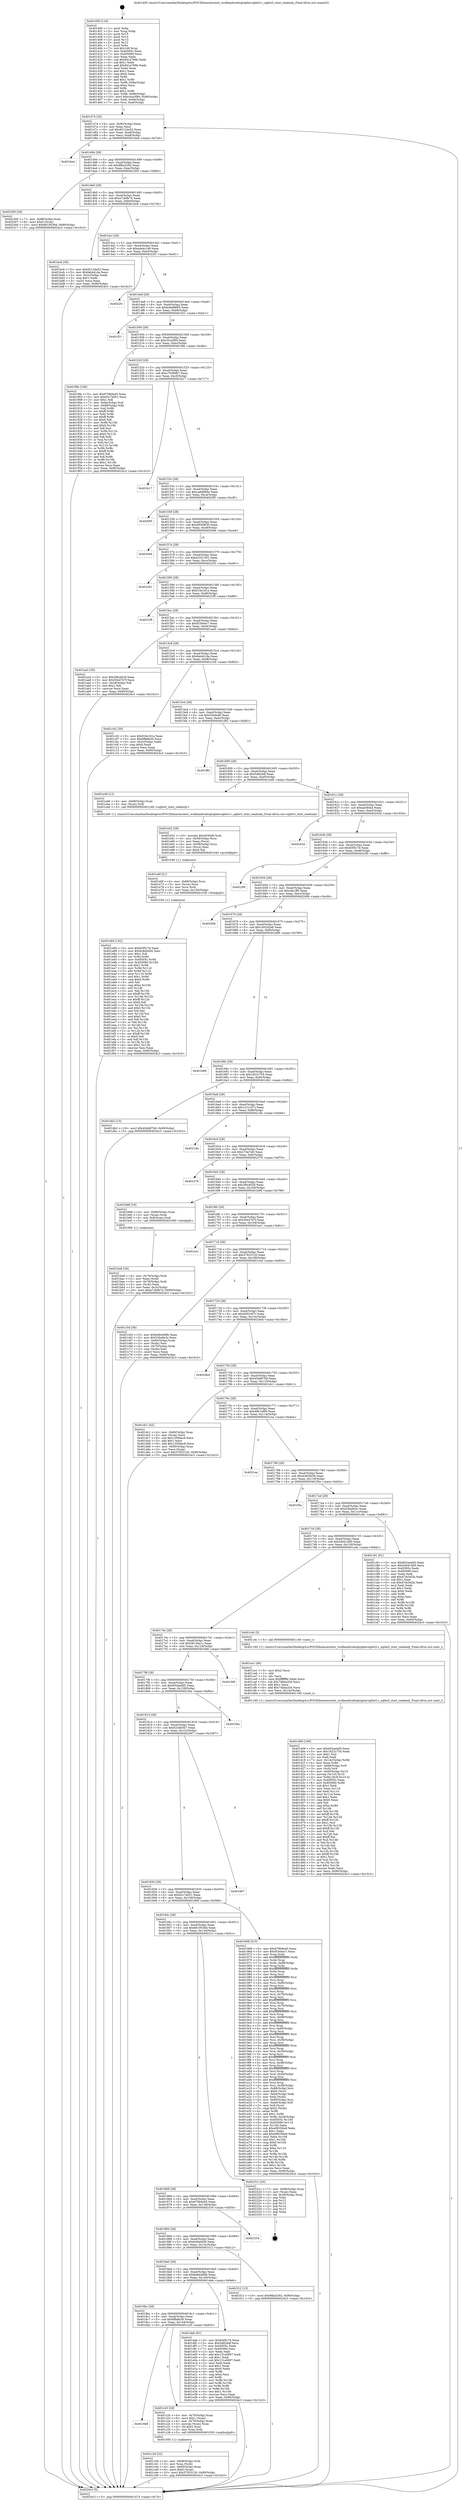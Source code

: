 digraph "0x401400" {
  label = "0x401400 (/mnt/c/Users/mathe/Desktop/tcc/POCII/binaries/extr_wcdbandroidsqlciphersqlite3.c_sqlite3_stmt_readonly_Final-ollvm.out::main(0))"
  labelloc = "t"
  node[shape=record]

  Entry [label="",width=0.3,height=0.3,shape=circle,fillcolor=black,style=filled]
  "0x401474" [label="{
     0x401474 [32]\l
     | [instrs]\l
     &nbsp;&nbsp;0x401474 \<+6\>: mov -0x90(%rbp),%eax\l
     &nbsp;&nbsp;0x40147a \<+2\>: mov %eax,%ecx\l
     &nbsp;&nbsp;0x40147c \<+6\>: sub $0x92124a52,%ecx\l
     &nbsp;&nbsp;0x401482 \<+6\>: mov %eax,-0xa4(%rbp)\l
     &nbsp;&nbsp;0x401488 \<+6\>: mov %ecx,-0xa8(%rbp)\l
     &nbsp;&nbsp;0x40148e \<+6\>: je 0000000000401be4 \<main+0x7e4\>\l
  }"]
  "0x401be4" [label="{
     0x401be4\l
  }", style=dashed]
  "0x401494" [label="{
     0x401494 [28]\l
     | [instrs]\l
     &nbsp;&nbsp;0x401494 \<+5\>: jmp 0000000000401499 \<main+0x99\>\l
     &nbsp;&nbsp;0x401499 \<+6\>: mov -0xa4(%rbp),%eax\l
     &nbsp;&nbsp;0x40149f \<+5\>: sub $0x9fba3292,%eax\l
     &nbsp;&nbsp;0x4014a4 \<+6\>: mov %eax,-0xac(%rbp)\l
     &nbsp;&nbsp;0x4014aa \<+6\>: je 0000000000402300 \<main+0xf00\>\l
  }"]
  Exit [label="",width=0.3,height=0.3,shape=circle,fillcolor=black,style=filled,peripheries=2]
  "0x402300" [label="{
     0x402300 [28]\l
     | [instrs]\l
     &nbsp;&nbsp;0x402300 \<+7\>: mov -0x88(%rbp),%rax\l
     &nbsp;&nbsp;0x402307 \<+6\>: movl $0x0,(%rax)\l
     &nbsp;&nbsp;0x40230d \<+10\>: movl $0x6619536d,-0x90(%rbp)\l
     &nbsp;&nbsp;0x402317 \<+5\>: jmp 00000000004024c3 \<main+0x10c3\>\l
  }"]
  "0x4014b0" [label="{
     0x4014b0 [28]\l
     | [instrs]\l
     &nbsp;&nbsp;0x4014b0 \<+5\>: jmp 00000000004014b5 \<main+0xb5\>\l
     &nbsp;&nbsp;0x4014b5 \<+6\>: mov -0xa4(%rbp),%eax\l
     &nbsp;&nbsp;0x4014bb \<+5\>: sub $0xa7cb9b74,%eax\l
     &nbsp;&nbsp;0x4014c0 \<+6\>: mov %eax,-0xb0(%rbp)\l
     &nbsp;&nbsp;0x4014c6 \<+6\>: je 0000000000401bc6 \<main+0x7c6\>\l
  }"]
  "0x401e84" [label="{
     0x401e84 [142]\l
     | [instrs]\l
     &nbsp;&nbsp;0x401e84 \<+5\>: mov $0xb5f5c7d,%eax\l
     &nbsp;&nbsp;0x401e89 \<+5\>: mov $0x6c840d26,%esi\l
     &nbsp;&nbsp;0x401e8e \<+2\>: mov $0x1,%dl\l
     &nbsp;&nbsp;0x401e90 \<+3\>: xor %r8d,%r8d\l
     &nbsp;&nbsp;0x401e93 \<+8\>: mov 0x40505c,%r9d\l
     &nbsp;&nbsp;0x401e9b \<+8\>: mov 0x405060,%r10d\l
     &nbsp;&nbsp;0x401ea3 \<+4\>: sub $0x1,%r8d\l
     &nbsp;&nbsp;0x401ea7 \<+3\>: mov %r9d,%r11d\l
     &nbsp;&nbsp;0x401eaa \<+3\>: add %r8d,%r11d\l
     &nbsp;&nbsp;0x401ead \<+4\>: imul %r11d,%r9d\l
     &nbsp;&nbsp;0x401eb1 \<+4\>: and $0x1,%r9d\l
     &nbsp;&nbsp;0x401eb5 \<+4\>: cmp $0x0,%r9d\l
     &nbsp;&nbsp;0x401eb9 \<+3\>: sete %bl\l
     &nbsp;&nbsp;0x401ebc \<+4\>: cmp $0xa,%r10d\l
     &nbsp;&nbsp;0x401ec0 \<+4\>: setl %r14b\l
     &nbsp;&nbsp;0x401ec4 \<+3\>: mov %bl,%r15b\l
     &nbsp;&nbsp;0x401ec7 \<+4\>: xor $0xff,%r15b\l
     &nbsp;&nbsp;0x401ecb \<+3\>: mov %r14b,%r12b\l
     &nbsp;&nbsp;0x401ece \<+4\>: xor $0xff,%r12b\l
     &nbsp;&nbsp;0x401ed2 \<+3\>: xor $0x0,%dl\l
     &nbsp;&nbsp;0x401ed5 \<+3\>: mov %r15b,%r13b\l
     &nbsp;&nbsp;0x401ed8 \<+4\>: and $0x0,%r13b\l
     &nbsp;&nbsp;0x401edc \<+2\>: and %dl,%bl\l
     &nbsp;&nbsp;0x401ede \<+3\>: mov %r12b,%cl\l
     &nbsp;&nbsp;0x401ee1 \<+3\>: and $0x0,%cl\l
     &nbsp;&nbsp;0x401ee4 \<+3\>: and %dl,%r14b\l
     &nbsp;&nbsp;0x401ee7 \<+3\>: or %bl,%r13b\l
     &nbsp;&nbsp;0x401eea \<+3\>: or %r14b,%cl\l
     &nbsp;&nbsp;0x401eed \<+3\>: xor %cl,%r13b\l
     &nbsp;&nbsp;0x401ef0 \<+3\>: or %r12b,%r15b\l
     &nbsp;&nbsp;0x401ef3 \<+4\>: xor $0xff,%r15b\l
     &nbsp;&nbsp;0x401ef7 \<+3\>: or $0x0,%dl\l
     &nbsp;&nbsp;0x401efa \<+3\>: and %dl,%r15b\l
     &nbsp;&nbsp;0x401efd \<+3\>: or %r15b,%r13b\l
     &nbsp;&nbsp;0x401f00 \<+4\>: test $0x1,%r13b\l
     &nbsp;&nbsp;0x401f04 \<+3\>: cmovne %esi,%eax\l
     &nbsp;&nbsp;0x401f07 \<+6\>: mov %eax,-0x90(%rbp)\l
     &nbsp;&nbsp;0x401f0d \<+5\>: jmp 00000000004024c3 \<main+0x10c3\>\l
  }"]
  "0x401bc6" [label="{
     0x401bc6 [30]\l
     | [instrs]\l
     &nbsp;&nbsp;0x401bc6 \<+5\>: mov $0x92124a52,%eax\l
     &nbsp;&nbsp;0x401bcb \<+5\>: mov $0xfab441da,%ecx\l
     &nbsp;&nbsp;0x401bd0 \<+3\>: mov -0x2c(%rbp),%edx\l
     &nbsp;&nbsp;0x401bd3 \<+3\>: cmp $0x1,%edx\l
     &nbsp;&nbsp;0x401bd6 \<+3\>: cmovl %ecx,%eax\l
     &nbsp;&nbsp;0x401bd9 \<+6\>: mov %eax,-0x90(%rbp)\l
     &nbsp;&nbsp;0x401bdf \<+5\>: jmp 00000000004024c3 \<main+0x10c3\>\l
  }"]
  "0x4014cc" [label="{
     0x4014cc [28]\l
     | [instrs]\l
     &nbsp;&nbsp;0x4014cc \<+5\>: jmp 00000000004014d1 \<main+0xd1\>\l
     &nbsp;&nbsp;0x4014d1 \<+6\>: mov -0xa4(%rbp),%eax\l
     &nbsp;&nbsp;0x4014d7 \<+5\>: sub $0xada4c1a9,%eax\l
     &nbsp;&nbsp;0x4014dc \<+6\>: mov %eax,-0xb4(%rbp)\l
     &nbsp;&nbsp;0x4014e2 \<+6\>: je 00000000004022f1 \<main+0xef1\>\l
  }"]
  "0x401e6f" [label="{
     0x401e6f [21]\l
     | [instrs]\l
     &nbsp;&nbsp;0x401e6f \<+4\>: mov -0x68(%rbp),%rcx\l
     &nbsp;&nbsp;0x401e73 \<+3\>: mov (%rcx),%rcx\l
     &nbsp;&nbsp;0x401e76 \<+3\>: mov %rcx,%rdi\l
     &nbsp;&nbsp;0x401e79 \<+6\>: mov %eax,-0x150(%rbp)\l
     &nbsp;&nbsp;0x401e7f \<+5\>: call 0000000000401030 \<free@plt\>\l
     | [calls]\l
     &nbsp;&nbsp;0x401030 \{1\} (unknown)\l
  }"]
  "0x4022f1" [label="{
     0x4022f1\l
  }", style=dashed]
  "0x4014e8" [label="{
     0x4014e8 [28]\l
     | [instrs]\l
     &nbsp;&nbsp;0x4014e8 \<+5\>: jmp 00000000004014ed \<main+0xed\>\l
     &nbsp;&nbsp;0x4014ed \<+6\>: mov -0xa4(%rbp),%eax\l
     &nbsp;&nbsp;0x4014f3 \<+5\>: sub $0xb4dd8695,%eax\l
     &nbsp;&nbsp;0x4014f8 \<+6\>: mov %eax,-0xb8(%rbp)\l
     &nbsp;&nbsp;0x4014fe \<+6\>: je 0000000000401f21 \<main+0xb21\>\l
  }"]
  "0x401e52" [label="{
     0x401e52 [29]\l
     | [instrs]\l
     &nbsp;&nbsp;0x401e52 \<+10\>: movabs $0x4030d6,%rdi\l
     &nbsp;&nbsp;0x401e5c \<+4\>: mov -0x58(%rbp),%rcx\l
     &nbsp;&nbsp;0x401e60 \<+2\>: mov %eax,(%rcx)\l
     &nbsp;&nbsp;0x401e62 \<+4\>: mov -0x58(%rbp),%rcx\l
     &nbsp;&nbsp;0x401e66 \<+2\>: mov (%rcx),%esi\l
     &nbsp;&nbsp;0x401e68 \<+2\>: mov $0x0,%al\l
     &nbsp;&nbsp;0x401e6a \<+5\>: call 0000000000401040 \<printf@plt\>\l
     | [calls]\l
     &nbsp;&nbsp;0x401040 \{1\} (unknown)\l
  }"]
  "0x401f21" [label="{
     0x401f21\l
  }", style=dashed]
  "0x401504" [label="{
     0x401504 [28]\l
     | [instrs]\l
     &nbsp;&nbsp;0x401504 \<+5\>: jmp 0000000000401509 \<main+0x109\>\l
     &nbsp;&nbsp;0x401509 \<+6\>: mov -0xa4(%rbp),%eax\l
     &nbsp;&nbsp;0x40150f \<+5\>: sub $0xc0ca3f94,%eax\l
     &nbsp;&nbsp;0x401514 \<+6\>: mov %eax,-0xbc(%rbp)\l
     &nbsp;&nbsp;0x40151a \<+6\>: je 00000000004018fe \<main+0x4fe\>\l
  }"]
  "0x401d09" [label="{
     0x401d09 [169]\l
     | [instrs]\l
     &nbsp;&nbsp;0x401d09 \<+5\>: mov $0x602aedd5,%ecx\l
     &nbsp;&nbsp;0x401d0e \<+5\>: mov $0x1822c754,%edx\l
     &nbsp;&nbsp;0x401d13 \<+3\>: mov $0x1,%sil\l
     &nbsp;&nbsp;0x401d16 \<+2\>: xor %edi,%edi\l
     &nbsp;&nbsp;0x401d18 \<+7\>: mov -0x14c(%rbp),%r8d\l
     &nbsp;&nbsp;0x401d1f \<+4\>: imul %eax,%r8d\l
     &nbsp;&nbsp;0x401d23 \<+4\>: mov -0x68(%rbp),%r9\l
     &nbsp;&nbsp;0x401d27 \<+3\>: mov (%r9),%r9\l
     &nbsp;&nbsp;0x401d2a \<+4\>: mov -0x60(%rbp),%r10\l
     &nbsp;&nbsp;0x401d2e \<+3\>: movslq (%r10),%r10\l
     &nbsp;&nbsp;0x401d31 \<+4\>: mov %r8d,(%r9,%r10,4)\l
     &nbsp;&nbsp;0x401d35 \<+7\>: mov 0x40505c,%eax\l
     &nbsp;&nbsp;0x401d3c \<+8\>: mov 0x405060,%r8d\l
     &nbsp;&nbsp;0x401d44 \<+3\>: sub $0x1,%edi\l
     &nbsp;&nbsp;0x401d47 \<+3\>: mov %eax,%r11d\l
     &nbsp;&nbsp;0x401d4a \<+3\>: add %edi,%r11d\l
     &nbsp;&nbsp;0x401d4d \<+4\>: imul %r11d,%eax\l
     &nbsp;&nbsp;0x401d51 \<+3\>: and $0x1,%eax\l
     &nbsp;&nbsp;0x401d54 \<+3\>: cmp $0x0,%eax\l
     &nbsp;&nbsp;0x401d57 \<+3\>: sete %bl\l
     &nbsp;&nbsp;0x401d5a \<+4\>: cmp $0xa,%r8d\l
     &nbsp;&nbsp;0x401d5e \<+4\>: setl %r14b\l
     &nbsp;&nbsp;0x401d62 \<+3\>: mov %bl,%r15b\l
     &nbsp;&nbsp;0x401d65 \<+4\>: xor $0xff,%r15b\l
     &nbsp;&nbsp;0x401d69 \<+3\>: mov %r14b,%r12b\l
     &nbsp;&nbsp;0x401d6c \<+4\>: xor $0xff,%r12b\l
     &nbsp;&nbsp;0x401d70 \<+4\>: xor $0x1,%sil\l
     &nbsp;&nbsp;0x401d74 \<+3\>: mov %r15b,%r13b\l
     &nbsp;&nbsp;0x401d77 \<+4\>: and $0xff,%r13b\l
     &nbsp;&nbsp;0x401d7b \<+3\>: and %sil,%bl\l
     &nbsp;&nbsp;0x401d7e \<+3\>: mov %r12b,%al\l
     &nbsp;&nbsp;0x401d81 \<+2\>: and $0xff,%al\l
     &nbsp;&nbsp;0x401d83 \<+3\>: and %sil,%r14b\l
     &nbsp;&nbsp;0x401d86 \<+3\>: or %bl,%r13b\l
     &nbsp;&nbsp;0x401d89 \<+3\>: or %r14b,%al\l
     &nbsp;&nbsp;0x401d8c \<+3\>: xor %al,%r13b\l
     &nbsp;&nbsp;0x401d8f \<+3\>: or %r12b,%r15b\l
     &nbsp;&nbsp;0x401d92 \<+4\>: xor $0xff,%r15b\l
     &nbsp;&nbsp;0x401d96 \<+4\>: or $0x1,%sil\l
     &nbsp;&nbsp;0x401d9a \<+3\>: and %sil,%r15b\l
     &nbsp;&nbsp;0x401d9d \<+3\>: or %r15b,%r13b\l
     &nbsp;&nbsp;0x401da0 \<+4\>: test $0x1,%r13b\l
     &nbsp;&nbsp;0x401da4 \<+3\>: cmovne %edx,%ecx\l
     &nbsp;&nbsp;0x401da7 \<+6\>: mov %ecx,-0x90(%rbp)\l
     &nbsp;&nbsp;0x401dad \<+5\>: jmp 00000000004024c3 \<main+0x10c3\>\l
  }"]
  "0x4018fe" [label="{
     0x4018fe [106]\l
     | [instrs]\l
     &nbsp;&nbsp;0x4018fe \<+5\>: mov $0x679b9a45,%eax\l
     &nbsp;&nbsp;0x401903 \<+5\>: mov $0x62c7a651,%ecx\l
     &nbsp;&nbsp;0x401908 \<+2\>: mov $0x1,%dl\l
     &nbsp;&nbsp;0x40190a \<+7\>: mov -0x8a(%rbp),%sil\l
     &nbsp;&nbsp;0x401911 \<+7\>: mov -0x89(%rbp),%dil\l
     &nbsp;&nbsp;0x401918 \<+3\>: mov %sil,%r8b\l
     &nbsp;&nbsp;0x40191b \<+4\>: xor $0xff,%r8b\l
     &nbsp;&nbsp;0x40191f \<+3\>: mov %dil,%r9b\l
     &nbsp;&nbsp;0x401922 \<+4\>: xor $0xff,%r9b\l
     &nbsp;&nbsp;0x401926 \<+3\>: xor $0x0,%dl\l
     &nbsp;&nbsp;0x401929 \<+3\>: mov %r8b,%r10b\l
     &nbsp;&nbsp;0x40192c \<+4\>: and $0x0,%r10b\l
     &nbsp;&nbsp;0x401930 \<+3\>: and %dl,%sil\l
     &nbsp;&nbsp;0x401933 \<+3\>: mov %r9b,%r11b\l
     &nbsp;&nbsp;0x401936 \<+4\>: and $0x0,%r11b\l
     &nbsp;&nbsp;0x40193a \<+3\>: and %dl,%dil\l
     &nbsp;&nbsp;0x40193d \<+3\>: or %sil,%r10b\l
     &nbsp;&nbsp;0x401940 \<+3\>: or %dil,%r11b\l
     &nbsp;&nbsp;0x401943 \<+3\>: xor %r11b,%r10b\l
     &nbsp;&nbsp;0x401946 \<+3\>: or %r9b,%r8b\l
     &nbsp;&nbsp;0x401949 \<+4\>: xor $0xff,%r8b\l
     &nbsp;&nbsp;0x40194d \<+3\>: or $0x0,%dl\l
     &nbsp;&nbsp;0x401950 \<+3\>: and %dl,%r8b\l
     &nbsp;&nbsp;0x401953 \<+3\>: or %r8b,%r10b\l
     &nbsp;&nbsp;0x401956 \<+4\>: test $0x1,%r10b\l
     &nbsp;&nbsp;0x40195a \<+3\>: cmovne %ecx,%eax\l
     &nbsp;&nbsp;0x40195d \<+6\>: mov %eax,-0x90(%rbp)\l
     &nbsp;&nbsp;0x401963 \<+5\>: jmp 00000000004024c3 \<main+0x10c3\>\l
  }"]
  "0x401520" [label="{
     0x401520 [28]\l
     | [instrs]\l
     &nbsp;&nbsp;0x401520 \<+5\>: jmp 0000000000401525 \<main+0x125\>\l
     &nbsp;&nbsp;0x401525 \<+6\>: mov -0xa4(%rbp),%eax\l
     &nbsp;&nbsp;0x40152b \<+5\>: sub $0xc70389b7,%eax\l
     &nbsp;&nbsp;0x401530 \<+6\>: mov %eax,-0xc0(%rbp)\l
     &nbsp;&nbsp;0x401536 \<+6\>: je 0000000000401b17 \<main+0x717\>\l
  }"]
  "0x4024c3" [label="{
     0x4024c3 [5]\l
     | [instrs]\l
     &nbsp;&nbsp;0x4024c3 \<+5\>: jmp 0000000000401474 \<main+0x74\>\l
  }"]
  "0x401400" [label="{
     0x401400 [116]\l
     | [instrs]\l
     &nbsp;&nbsp;0x401400 \<+1\>: push %rbp\l
     &nbsp;&nbsp;0x401401 \<+3\>: mov %rsp,%rbp\l
     &nbsp;&nbsp;0x401404 \<+2\>: push %r15\l
     &nbsp;&nbsp;0x401406 \<+2\>: push %r14\l
     &nbsp;&nbsp;0x401408 \<+2\>: push %r13\l
     &nbsp;&nbsp;0x40140a \<+2\>: push %r12\l
     &nbsp;&nbsp;0x40140c \<+1\>: push %rbx\l
     &nbsp;&nbsp;0x40140d \<+7\>: sub $0x148,%rsp\l
     &nbsp;&nbsp;0x401414 \<+7\>: mov 0x40505c,%eax\l
     &nbsp;&nbsp;0x40141b \<+7\>: mov 0x405060,%ecx\l
     &nbsp;&nbsp;0x401422 \<+2\>: mov %eax,%edx\l
     &nbsp;&nbsp;0x401424 \<+6\>: sub $0x941a799b,%edx\l
     &nbsp;&nbsp;0x40142a \<+3\>: sub $0x1,%edx\l
     &nbsp;&nbsp;0x40142d \<+6\>: add $0x941a799b,%edx\l
     &nbsp;&nbsp;0x401433 \<+3\>: imul %edx,%eax\l
     &nbsp;&nbsp;0x401436 \<+3\>: and $0x1,%eax\l
     &nbsp;&nbsp;0x401439 \<+3\>: cmp $0x0,%eax\l
     &nbsp;&nbsp;0x40143c \<+4\>: sete %r8b\l
     &nbsp;&nbsp;0x401440 \<+4\>: and $0x1,%r8b\l
     &nbsp;&nbsp;0x401444 \<+7\>: mov %r8b,-0x8a(%rbp)\l
     &nbsp;&nbsp;0x40144b \<+3\>: cmp $0xa,%ecx\l
     &nbsp;&nbsp;0x40144e \<+4\>: setl %r8b\l
     &nbsp;&nbsp;0x401452 \<+4\>: and $0x1,%r8b\l
     &nbsp;&nbsp;0x401456 \<+7\>: mov %r8b,-0x89(%rbp)\l
     &nbsp;&nbsp;0x40145d \<+10\>: movl $0xc0ca3f94,-0x90(%rbp)\l
     &nbsp;&nbsp;0x401467 \<+6\>: mov %edi,-0x94(%rbp)\l
     &nbsp;&nbsp;0x40146d \<+7\>: mov %rsi,-0xa0(%rbp)\l
  }"]
  "0x401ce1" [label="{
     0x401ce1 [40]\l
     | [instrs]\l
     &nbsp;&nbsp;0x401ce1 \<+5\>: mov $0x2,%ecx\l
     &nbsp;&nbsp;0x401ce6 \<+1\>: cltd\l
     &nbsp;&nbsp;0x401ce7 \<+2\>: idiv %ecx\l
     &nbsp;&nbsp;0x401ce9 \<+6\>: imul $0xfffffffe,%edx,%ecx\l
     &nbsp;&nbsp;0x401cef \<+6\>: sub $0x74bba326,%ecx\l
     &nbsp;&nbsp;0x401cf5 \<+3\>: add $0x1,%ecx\l
     &nbsp;&nbsp;0x401cf8 \<+6\>: add $0x74bba326,%ecx\l
     &nbsp;&nbsp;0x401cfe \<+6\>: mov %ecx,-0x14c(%rbp)\l
     &nbsp;&nbsp;0x401d04 \<+5\>: call 0000000000401160 \<next_i\>\l
     | [calls]\l
     &nbsp;&nbsp;0x401160 \{1\} (/mnt/c/Users/mathe/Desktop/tcc/POCII/binaries/extr_wcdbandroidsqlciphersqlite3.c_sqlite3_stmt_readonly_Final-ollvm.out::next_i)\l
  }"]
  "0x401b17" [label="{
     0x401b17\l
  }", style=dashed]
  "0x40153c" [label="{
     0x40153c [28]\l
     | [instrs]\l
     &nbsp;&nbsp;0x40153c \<+5\>: jmp 0000000000401541 \<main+0x141\>\l
     &nbsp;&nbsp;0x401541 \<+6\>: mov -0xa4(%rbp),%eax\l
     &nbsp;&nbsp;0x401547 \<+5\>: sub $0xca6d984e,%eax\l
     &nbsp;&nbsp;0x40154c \<+6\>: mov %eax,-0xc4(%rbp)\l
     &nbsp;&nbsp;0x401552 \<+6\>: je 00000000004020f5 \<main+0xcf5\>\l
  }"]
  "0x401c3d" [label="{
     0x401c3d [32]\l
     | [instrs]\l
     &nbsp;&nbsp;0x401c3d \<+4\>: mov -0x68(%rbp),%rdi\l
     &nbsp;&nbsp;0x401c41 \<+3\>: mov %rax,(%rdi)\l
     &nbsp;&nbsp;0x401c44 \<+4\>: mov -0x60(%rbp),%rax\l
     &nbsp;&nbsp;0x401c48 \<+6\>: movl $0x0,(%rax)\l
     &nbsp;&nbsp;0x401c4e \<+10\>: movl $0x37933120,-0x90(%rbp)\l
     &nbsp;&nbsp;0x401c58 \<+5\>: jmp 00000000004024c3 \<main+0x10c3\>\l
  }"]
  "0x4020f5" [label="{
     0x4020f5\l
  }", style=dashed]
  "0x401558" [label="{
     0x401558 [28]\l
     | [instrs]\l
     &nbsp;&nbsp;0x401558 \<+5\>: jmp 000000000040155d \<main+0x15d\>\l
     &nbsp;&nbsp;0x40155d \<+6\>: mov -0xa4(%rbp),%eax\l
     &nbsp;&nbsp;0x401563 \<+5\>: sub $0xd830f630,%eax\l
     &nbsp;&nbsp;0x401568 \<+6\>: mov %eax,-0xc8(%rbp)\l
     &nbsp;&nbsp;0x40156e \<+6\>: je 00000000004020e6 \<main+0xce6\>\l
  }"]
  "0x4018d8" [label="{
     0x4018d8\l
  }", style=dashed]
  "0x4020e6" [label="{
     0x4020e6\l
  }", style=dashed]
  "0x401574" [label="{
     0x401574 [28]\l
     | [instrs]\l
     &nbsp;&nbsp;0x401574 \<+5\>: jmp 0000000000401579 \<main+0x179\>\l
     &nbsp;&nbsp;0x401579 \<+6\>: mov -0xa4(%rbp),%eax\l
     &nbsp;&nbsp;0x40157f \<+5\>: sub $0xe3331301,%eax\l
     &nbsp;&nbsp;0x401584 \<+6\>: mov %eax,-0xcc(%rbp)\l
     &nbsp;&nbsp;0x40158a \<+6\>: je 0000000000402291 \<main+0xe91\>\l
  }"]
  "0x401c20" [label="{
     0x401c20 [29]\l
     | [instrs]\l
     &nbsp;&nbsp;0x401c20 \<+4\>: mov -0x70(%rbp),%rax\l
     &nbsp;&nbsp;0x401c24 \<+6\>: movl $0x1,(%rax)\l
     &nbsp;&nbsp;0x401c2a \<+4\>: mov -0x70(%rbp),%rax\l
     &nbsp;&nbsp;0x401c2e \<+3\>: movslq (%rax),%rax\l
     &nbsp;&nbsp;0x401c31 \<+4\>: shl $0x2,%rax\l
     &nbsp;&nbsp;0x401c35 \<+3\>: mov %rax,%rdi\l
     &nbsp;&nbsp;0x401c38 \<+5\>: call 0000000000401050 \<malloc@plt\>\l
     | [calls]\l
     &nbsp;&nbsp;0x401050 \{1\} (unknown)\l
  }"]
  "0x402291" [label="{
     0x402291\l
  }", style=dashed]
  "0x401590" [label="{
     0x401590 [28]\l
     | [instrs]\l
     &nbsp;&nbsp;0x401590 \<+5\>: jmp 0000000000401595 \<main+0x195\>\l
     &nbsp;&nbsp;0x401595 \<+6\>: mov -0xa4(%rbp),%eax\l
     &nbsp;&nbsp;0x40159b \<+5\>: sub $0xf10e181a,%eax\l
     &nbsp;&nbsp;0x4015a0 \<+6\>: mov %eax,-0xd0(%rbp)\l
     &nbsp;&nbsp;0x4015a6 \<+6\>: je 00000000004021f9 \<main+0xdf9\>\l
  }"]
  "0x4018bc" [label="{
     0x4018bc [28]\l
     | [instrs]\l
     &nbsp;&nbsp;0x4018bc \<+5\>: jmp 00000000004018c1 \<main+0x4c1\>\l
     &nbsp;&nbsp;0x4018c1 \<+6\>: mov -0xa4(%rbp),%eax\l
     &nbsp;&nbsp;0x4018c7 \<+5\>: sub $0x6ffa8a30,%eax\l
     &nbsp;&nbsp;0x4018cc \<+6\>: mov %eax,-0x144(%rbp)\l
     &nbsp;&nbsp;0x4018d2 \<+6\>: je 0000000000401c20 \<main+0x820\>\l
  }"]
  "0x4021f9" [label="{
     0x4021f9\l
  }", style=dashed]
  "0x4015ac" [label="{
     0x4015ac [28]\l
     | [instrs]\l
     &nbsp;&nbsp;0x4015ac \<+5\>: jmp 00000000004015b1 \<main+0x1b1\>\l
     &nbsp;&nbsp;0x4015b1 \<+6\>: mov -0xa4(%rbp),%eax\l
     &nbsp;&nbsp;0x4015b7 \<+5\>: sub $0xf53ebec7,%eax\l
     &nbsp;&nbsp;0x4015bc \<+6\>: mov %eax,-0xd4(%rbp)\l
     &nbsp;&nbsp;0x4015c2 \<+6\>: je 0000000000401aa3 \<main+0x6a3\>\l
  }"]
  "0x401deb" [label="{
     0x401deb [91]\l
     | [instrs]\l
     &nbsp;&nbsp;0x401deb \<+5\>: mov $0xb5f5c7d,%eax\l
     &nbsp;&nbsp;0x401df0 \<+5\>: mov $0x5d82d4f,%ecx\l
     &nbsp;&nbsp;0x401df5 \<+7\>: mov 0x40505c,%edx\l
     &nbsp;&nbsp;0x401dfc \<+7\>: mov 0x405060,%esi\l
     &nbsp;&nbsp;0x401e03 \<+2\>: mov %edx,%edi\l
     &nbsp;&nbsp;0x401e05 \<+6\>: add $0x131a0697,%edi\l
     &nbsp;&nbsp;0x401e0b \<+3\>: sub $0x1,%edi\l
     &nbsp;&nbsp;0x401e0e \<+6\>: sub $0x131a0697,%edi\l
     &nbsp;&nbsp;0x401e14 \<+3\>: imul %edi,%edx\l
     &nbsp;&nbsp;0x401e17 \<+3\>: and $0x1,%edx\l
     &nbsp;&nbsp;0x401e1a \<+3\>: cmp $0x0,%edx\l
     &nbsp;&nbsp;0x401e1d \<+4\>: sete %r8b\l
     &nbsp;&nbsp;0x401e21 \<+3\>: cmp $0xa,%esi\l
     &nbsp;&nbsp;0x401e24 \<+4\>: setl %r9b\l
     &nbsp;&nbsp;0x401e28 \<+3\>: mov %r8b,%r10b\l
     &nbsp;&nbsp;0x401e2b \<+3\>: and %r9b,%r10b\l
     &nbsp;&nbsp;0x401e2e \<+3\>: xor %r9b,%r8b\l
     &nbsp;&nbsp;0x401e31 \<+3\>: or %r8b,%r10b\l
     &nbsp;&nbsp;0x401e34 \<+4\>: test $0x1,%r10b\l
     &nbsp;&nbsp;0x401e38 \<+3\>: cmovne %ecx,%eax\l
     &nbsp;&nbsp;0x401e3b \<+6\>: mov %eax,-0x90(%rbp)\l
     &nbsp;&nbsp;0x401e41 \<+5\>: jmp 00000000004024c3 \<main+0x10c3\>\l
  }"]
  "0x401aa3" [label="{
     0x401aa3 [30]\l
     | [instrs]\l
     &nbsp;&nbsp;0x401aa3 \<+5\>: mov $0x2f9cd529,%eax\l
     &nbsp;&nbsp;0x401aa8 \<+5\>: mov $0x30447b7f,%ecx\l
     &nbsp;&nbsp;0x401aad \<+3\>: mov -0x2d(%rbp),%dl\l
     &nbsp;&nbsp;0x401ab0 \<+3\>: test $0x1,%dl\l
     &nbsp;&nbsp;0x401ab3 \<+3\>: cmovne %ecx,%eax\l
     &nbsp;&nbsp;0x401ab6 \<+6\>: mov %eax,-0x90(%rbp)\l
     &nbsp;&nbsp;0x401abc \<+5\>: jmp 00000000004024c3 \<main+0x10c3\>\l
  }"]
  "0x4015c8" [label="{
     0x4015c8 [28]\l
     | [instrs]\l
     &nbsp;&nbsp;0x4015c8 \<+5\>: jmp 00000000004015cd \<main+0x1cd\>\l
     &nbsp;&nbsp;0x4015cd \<+6\>: mov -0xa4(%rbp),%eax\l
     &nbsp;&nbsp;0x4015d3 \<+5\>: sub $0xfab441da,%eax\l
     &nbsp;&nbsp;0x4015d8 \<+6\>: mov %eax,-0xd8(%rbp)\l
     &nbsp;&nbsp;0x4015de \<+6\>: je 0000000000401c02 \<main+0x802\>\l
  }"]
  "0x4018a0" [label="{
     0x4018a0 [28]\l
     | [instrs]\l
     &nbsp;&nbsp;0x4018a0 \<+5\>: jmp 00000000004018a5 \<main+0x4a5\>\l
     &nbsp;&nbsp;0x4018a5 \<+6\>: mov -0xa4(%rbp),%eax\l
     &nbsp;&nbsp;0x4018ab \<+5\>: sub $0x6e84489b,%eax\l
     &nbsp;&nbsp;0x4018b0 \<+6\>: mov %eax,-0x140(%rbp)\l
     &nbsp;&nbsp;0x4018b6 \<+6\>: je 0000000000401deb \<main+0x9eb\>\l
  }"]
  "0x401c02" [label="{
     0x401c02 [30]\l
     | [instrs]\l
     &nbsp;&nbsp;0x401c02 \<+5\>: mov $0xf10e181a,%eax\l
     &nbsp;&nbsp;0x401c07 \<+5\>: mov $0x6ffa8a30,%ecx\l
     &nbsp;&nbsp;0x401c0c \<+3\>: mov -0x2c(%rbp),%edx\l
     &nbsp;&nbsp;0x401c0f \<+3\>: cmp $0x0,%edx\l
     &nbsp;&nbsp;0x401c12 \<+3\>: cmove %ecx,%eax\l
     &nbsp;&nbsp;0x401c15 \<+6\>: mov %eax,-0x90(%rbp)\l
     &nbsp;&nbsp;0x401c1b \<+5\>: jmp 00000000004024c3 \<main+0x10c3\>\l
  }"]
  "0x4015e4" [label="{
     0x4015e4 [28]\l
     | [instrs]\l
     &nbsp;&nbsp;0x4015e4 \<+5\>: jmp 00000000004015e9 \<main+0x1e9\>\l
     &nbsp;&nbsp;0x4015e9 \<+6\>: mov -0xa4(%rbp),%eax\l
     &nbsp;&nbsp;0x4015ef \<+5\>: sub $0x52b4ed0,%eax\l
     &nbsp;&nbsp;0x4015f4 \<+6\>: mov %eax,-0xdc(%rbp)\l
     &nbsp;&nbsp;0x4015fa \<+6\>: je 0000000000401f82 \<main+0xb82\>\l
  }"]
  "0x401f12" [label="{
     0x401f12 [15]\l
     | [instrs]\l
     &nbsp;&nbsp;0x401f12 \<+10\>: movl $0x9fba3292,-0x90(%rbp)\l
     &nbsp;&nbsp;0x401f1c \<+5\>: jmp 00000000004024c3 \<main+0x10c3\>\l
  }"]
  "0x401f82" [label="{
     0x401f82\l
  }", style=dashed]
  "0x401600" [label="{
     0x401600 [28]\l
     | [instrs]\l
     &nbsp;&nbsp;0x401600 \<+5\>: jmp 0000000000401605 \<main+0x205\>\l
     &nbsp;&nbsp;0x401605 \<+6\>: mov -0xa4(%rbp),%eax\l
     &nbsp;&nbsp;0x40160b \<+5\>: sub $0x5d82d4f,%eax\l
     &nbsp;&nbsp;0x401610 \<+6\>: mov %eax,-0xe0(%rbp)\l
     &nbsp;&nbsp;0x401616 \<+6\>: je 0000000000401e46 \<main+0xa46\>\l
  }"]
  "0x401884" [label="{
     0x401884 [28]\l
     | [instrs]\l
     &nbsp;&nbsp;0x401884 \<+5\>: jmp 0000000000401889 \<main+0x489\>\l
     &nbsp;&nbsp;0x401889 \<+6\>: mov -0xa4(%rbp),%eax\l
     &nbsp;&nbsp;0x40188f \<+5\>: sub $0x6c840d26,%eax\l
     &nbsp;&nbsp;0x401894 \<+6\>: mov %eax,-0x13c(%rbp)\l
     &nbsp;&nbsp;0x40189a \<+6\>: je 0000000000401f12 \<main+0xb12\>\l
  }"]
  "0x401e46" [label="{
     0x401e46 [12]\l
     | [instrs]\l
     &nbsp;&nbsp;0x401e46 \<+4\>: mov -0x68(%rbp),%rax\l
     &nbsp;&nbsp;0x401e4a \<+3\>: mov (%rax),%rdi\l
     &nbsp;&nbsp;0x401e4d \<+5\>: call 0000000000401240 \<sqlite3_stmt_readonly\>\l
     | [calls]\l
     &nbsp;&nbsp;0x401240 \{1\} (/mnt/c/Users/mathe/Desktop/tcc/POCII/binaries/extr_wcdbandroidsqlciphersqlite3.c_sqlite3_stmt_readonly_Final-ollvm.out::sqlite3_stmt_readonly)\l
  }"]
  "0x40161c" [label="{
     0x40161c [28]\l
     | [instrs]\l
     &nbsp;&nbsp;0x40161c \<+5\>: jmp 0000000000401621 \<main+0x221\>\l
     &nbsp;&nbsp;0x401621 \<+6\>: mov -0xa4(%rbp),%eax\l
     &nbsp;&nbsp;0x401627 \<+5\>: sub $0xaa584a4,%eax\l
     &nbsp;&nbsp;0x40162c \<+6\>: mov %eax,-0xe4(%rbp)\l
     &nbsp;&nbsp;0x401632 \<+6\>: je 000000000040243d \<main+0x103d\>\l
  }"]
  "0x402334" [label="{
     0x402334\l
  }", style=dashed]
  "0x40243d" [label="{
     0x40243d\l
  }", style=dashed]
  "0x401638" [label="{
     0x401638 [28]\l
     | [instrs]\l
     &nbsp;&nbsp;0x401638 \<+5\>: jmp 000000000040163d \<main+0x23d\>\l
     &nbsp;&nbsp;0x40163d \<+6\>: mov -0xa4(%rbp),%eax\l
     &nbsp;&nbsp;0x401643 \<+5\>: sub $0xb5f5c7d,%eax\l
     &nbsp;&nbsp;0x401648 \<+6\>: mov %eax,-0xe8(%rbp)\l
     &nbsp;&nbsp;0x40164e \<+6\>: je 00000000004023f0 \<main+0xff0\>\l
  }"]
  "0x401868" [label="{
     0x401868 [28]\l
     | [instrs]\l
     &nbsp;&nbsp;0x401868 \<+5\>: jmp 000000000040186d \<main+0x46d\>\l
     &nbsp;&nbsp;0x40186d \<+6\>: mov -0xa4(%rbp),%eax\l
     &nbsp;&nbsp;0x401873 \<+5\>: sub $0x679b9a45,%eax\l
     &nbsp;&nbsp;0x401878 \<+6\>: mov %eax,-0x138(%rbp)\l
     &nbsp;&nbsp;0x40187e \<+6\>: je 0000000000402334 \<main+0xf34\>\l
  }"]
  "0x4023f0" [label="{
     0x4023f0\l
  }", style=dashed]
  "0x401654" [label="{
     0x401654 [28]\l
     | [instrs]\l
     &nbsp;&nbsp;0x401654 \<+5\>: jmp 0000000000401659 \<main+0x259\>\l
     &nbsp;&nbsp;0x401659 \<+6\>: mov -0xa4(%rbp),%eax\l
     &nbsp;&nbsp;0x40165f \<+5\>: sub $0xc9e1ff5,%eax\l
     &nbsp;&nbsp;0x401664 \<+6\>: mov %eax,-0xec(%rbp)\l
     &nbsp;&nbsp;0x40166a \<+6\>: je 000000000040206b \<main+0xc6b\>\l
  }"]
  "0x40231c" [label="{
     0x40231c [24]\l
     | [instrs]\l
     &nbsp;&nbsp;0x40231c \<+7\>: mov -0x88(%rbp),%rax\l
     &nbsp;&nbsp;0x402323 \<+2\>: mov (%rax),%eax\l
     &nbsp;&nbsp;0x402325 \<+4\>: lea -0x28(%rbp),%rsp\l
     &nbsp;&nbsp;0x402329 \<+1\>: pop %rbx\l
     &nbsp;&nbsp;0x40232a \<+2\>: pop %r12\l
     &nbsp;&nbsp;0x40232c \<+2\>: pop %r13\l
     &nbsp;&nbsp;0x40232e \<+2\>: pop %r14\l
     &nbsp;&nbsp;0x402330 \<+2\>: pop %r15\l
     &nbsp;&nbsp;0x402332 \<+1\>: pop %rbp\l
     &nbsp;&nbsp;0x402333 \<+1\>: ret\l
  }"]
  "0x40206b" [label="{
     0x40206b\l
  }", style=dashed]
  "0x401670" [label="{
     0x401670 [28]\l
     | [instrs]\l
     &nbsp;&nbsp;0x401670 \<+5\>: jmp 0000000000401675 \<main+0x275\>\l
     &nbsp;&nbsp;0x401675 \<+6\>: mov -0xa4(%rbp),%eax\l
     &nbsp;&nbsp;0x40167b \<+5\>: sub $0x1402d2e6,%eax\l
     &nbsp;&nbsp;0x401680 \<+6\>: mov %eax,-0xf0(%rbp)\l
     &nbsp;&nbsp;0x401686 \<+6\>: je 0000000000401b89 \<main+0x789\>\l
  }"]
  "0x401ba8" [label="{
     0x401ba8 [30]\l
     | [instrs]\l
     &nbsp;&nbsp;0x401ba8 \<+4\>: mov -0x78(%rbp),%rdi\l
     &nbsp;&nbsp;0x401bac \<+2\>: mov %eax,(%rdi)\l
     &nbsp;&nbsp;0x401bae \<+4\>: mov -0x78(%rbp),%rdi\l
     &nbsp;&nbsp;0x401bb2 \<+2\>: mov (%rdi),%eax\l
     &nbsp;&nbsp;0x401bb4 \<+3\>: mov %eax,-0x2c(%rbp)\l
     &nbsp;&nbsp;0x401bb7 \<+10\>: movl $0xa7cb9b74,-0x90(%rbp)\l
     &nbsp;&nbsp;0x401bc1 \<+5\>: jmp 00000000004024c3 \<main+0x10c3\>\l
  }"]
  "0x401b89" [label="{
     0x401b89\l
  }", style=dashed]
  "0x40168c" [label="{
     0x40168c [28]\l
     | [instrs]\l
     &nbsp;&nbsp;0x40168c \<+5\>: jmp 0000000000401691 \<main+0x291\>\l
     &nbsp;&nbsp;0x401691 \<+6\>: mov -0xa4(%rbp),%eax\l
     &nbsp;&nbsp;0x401697 \<+5\>: sub $0x1822c754,%eax\l
     &nbsp;&nbsp;0x40169c \<+6\>: mov %eax,-0xf4(%rbp)\l
     &nbsp;&nbsp;0x4016a2 \<+6\>: je 0000000000401db2 \<main+0x9b2\>\l
  }"]
  "0x40184c" [label="{
     0x40184c [28]\l
     | [instrs]\l
     &nbsp;&nbsp;0x40184c \<+5\>: jmp 0000000000401851 \<main+0x451\>\l
     &nbsp;&nbsp;0x401851 \<+6\>: mov -0xa4(%rbp),%eax\l
     &nbsp;&nbsp;0x401857 \<+5\>: sub $0x6619536d,%eax\l
     &nbsp;&nbsp;0x40185c \<+6\>: mov %eax,-0x134(%rbp)\l
     &nbsp;&nbsp;0x401862 \<+6\>: je 000000000040231c \<main+0xf1c\>\l
  }"]
  "0x401db2" [label="{
     0x401db2 [15]\l
     | [instrs]\l
     &nbsp;&nbsp;0x401db2 \<+10\>: movl $0x45dd87b9,-0x90(%rbp)\l
     &nbsp;&nbsp;0x401dbc \<+5\>: jmp 00000000004024c3 \<main+0x10c3\>\l
  }"]
  "0x4016a8" [label="{
     0x4016a8 [28]\l
     | [instrs]\l
     &nbsp;&nbsp;0x4016a8 \<+5\>: jmp 00000000004016ad \<main+0x2ad\>\l
     &nbsp;&nbsp;0x4016ad \<+6\>: mov -0xa4(%rbp),%eax\l
     &nbsp;&nbsp;0x4016b3 \<+5\>: sub $0x1c21c57c,%eax\l
     &nbsp;&nbsp;0x4016b8 \<+6\>: mov %eax,-0xf8(%rbp)\l
     &nbsp;&nbsp;0x4016be \<+6\>: je 000000000040214b \<main+0xd4b\>\l
  }"]
  "0x401968" [label="{
     0x401968 [315]\l
     | [instrs]\l
     &nbsp;&nbsp;0x401968 \<+5\>: mov $0x679b9a45,%eax\l
     &nbsp;&nbsp;0x40196d \<+5\>: mov $0xf53ebec7,%ecx\l
     &nbsp;&nbsp;0x401972 \<+3\>: mov %rsp,%rdx\l
     &nbsp;&nbsp;0x401975 \<+4\>: add $0xfffffffffffffff0,%rdx\l
     &nbsp;&nbsp;0x401979 \<+3\>: mov %rdx,%rsp\l
     &nbsp;&nbsp;0x40197c \<+7\>: mov %rdx,-0x88(%rbp)\l
     &nbsp;&nbsp;0x401983 \<+3\>: mov %rsp,%rdx\l
     &nbsp;&nbsp;0x401986 \<+4\>: add $0xfffffffffffffff0,%rdx\l
     &nbsp;&nbsp;0x40198a \<+3\>: mov %rdx,%rsp\l
     &nbsp;&nbsp;0x40198d \<+3\>: mov %rsp,%rsi\l
     &nbsp;&nbsp;0x401990 \<+4\>: add $0xfffffffffffffff0,%rsi\l
     &nbsp;&nbsp;0x401994 \<+3\>: mov %rsi,%rsp\l
     &nbsp;&nbsp;0x401997 \<+4\>: mov %rsi,-0x80(%rbp)\l
     &nbsp;&nbsp;0x40199b \<+3\>: mov %rsp,%rsi\l
     &nbsp;&nbsp;0x40199e \<+4\>: add $0xfffffffffffffff0,%rsi\l
     &nbsp;&nbsp;0x4019a2 \<+3\>: mov %rsi,%rsp\l
     &nbsp;&nbsp;0x4019a5 \<+4\>: mov %rsi,-0x78(%rbp)\l
     &nbsp;&nbsp;0x4019a9 \<+3\>: mov %rsp,%rsi\l
     &nbsp;&nbsp;0x4019ac \<+4\>: add $0xfffffffffffffff0,%rsi\l
     &nbsp;&nbsp;0x4019b0 \<+3\>: mov %rsi,%rsp\l
     &nbsp;&nbsp;0x4019b3 \<+4\>: mov %rsi,-0x70(%rbp)\l
     &nbsp;&nbsp;0x4019b7 \<+3\>: mov %rsp,%rsi\l
     &nbsp;&nbsp;0x4019ba \<+4\>: add $0xfffffffffffffff0,%rsi\l
     &nbsp;&nbsp;0x4019be \<+3\>: mov %rsi,%rsp\l
     &nbsp;&nbsp;0x4019c1 \<+4\>: mov %rsi,-0x68(%rbp)\l
     &nbsp;&nbsp;0x4019c5 \<+3\>: mov %rsp,%rsi\l
     &nbsp;&nbsp;0x4019c8 \<+4\>: add $0xfffffffffffffff0,%rsi\l
     &nbsp;&nbsp;0x4019cc \<+3\>: mov %rsi,%rsp\l
     &nbsp;&nbsp;0x4019cf \<+4\>: mov %rsi,-0x60(%rbp)\l
     &nbsp;&nbsp;0x4019d3 \<+3\>: mov %rsp,%rsi\l
     &nbsp;&nbsp;0x4019d6 \<+4\>: add $0xfffffffffffffff0,%rsi\l
     &nbsp;&nbsp;0x4019da \<+3\>: mov %rsi,%rsp\l
     &nbsp;&nbsp;0x4019dd \<+4\>: mov %rsi,-0x58(%rbp)\l
     &nbsp;&nbsp;0x4019e1 \<+3\>: mov %rsp,%rsi\l
     &nbsp;&nbsp;0x4019e4 \<+4\>: add $0xfffffffffffffff0,%rsi\l
     &nbsp;&nbsp;0x4019e8 \<+3\>: mov %rsi,%rsp\l
     &nbsp;&nbsp;0x4019eb \<+4\>: mov %rsi,-0x50(%rbp)\l
     &nbsp;&nbsp;0x4019ef \<+3\>: mov %rsp,%rsi\l
     &nbsp;&nbsp;0x4019f2 \<+4\>: add $0xfffffffffffffff0,%rsi\l
     &nbsp;&nbsp;0x4019f6 \<+3\>: mov %rsi,%rsp\l
     &nbsp;&nbsp;0x4019f9 \<+4\>: mov %rsi,-0x48(%rbp)\l
     &nbsp;&nbsp;0x4019fd \<+3\>: mov %rsp,%rsi\l
     &nbsp;&nbsp;0x401a00 \<+4\>: add $0xfffffffffffffff0,%rsi\l
     &nbsp;&nbsp;0x401a04 \<+3\>: mov %rsi,%rsp\l
     &nbsp;&nbsp;0x401a07 \<+4\>: mov %rsi,-0x40(%rbp)\l
     &nbsp;&nbsp;0x401a0b \<+3\>: mov %rsp,%rsi\l
     &nbsp;&nbsp;0x401a0e \<+4\>: add $0xfffffffffffffff0,%rsi\l
     &nbsp;&nbsp;0x401a12 \<+3\>: mov %rsi,%rsp\l
     &nbsp;&nbsp;0x401a15 \<+4\>: mov %rsi,-0x38(%rbp)\l
     &nbsp;&nbsp;0x401a19 \<+7\>: mov -0x88(%rbp),%rsi\l
     &nbsp;&nbsp;0x401a20 \<+6\>: movl $0x0,(%rsi)\l
     &nbsp;&nbsp;0x401a26 \<+6\>: mov -0x94(%rbp),%edi\l
     &nbsp;&nbsp;0x401a2c \<+2\>: mov %edi,(%rdx)\l
     &nbsp;&nbsp;0x401a2e \<+4\>: mov -0x80(%rbp),%rsi\l
     &nbsp;&nbsp;0x401a32 \<+7\>: mov -0xa0(%rbp),%r8\l
     &nbsp;&nbsp;0x401a39 \<+3\>: mov %r8,(%rsi)\l
     &nbsp;&nbsp;0x401a3c \<+3\>: cmpl $0x2,(%rdx)\l
     &nbsp;&nbsp;0x401a3f \<+4\>: setne %r9b\l
     &nbsp;&nbsp;0x401a43 \<+4\>: and $0x1,%r9b\l
     &nbsp;&nbsp;0x401a47 \<+4\>: mov %r9b,-0x2d(%rbp)\l
     &nbsp;&nbsp;0x401a4b \<+8\>: mov 0x40505c,%r10d\l
     &nbsp;&nbsp;0x401a53 \<+8\>: mov 0x405060,%r11d\l
     &nbsp;&nbsp;0x401a5b \<+3\>: mov %r10d,%ebx\l
     &nbsp;&nbsp;0x401a5e \<+6\>: sub $0xe98356a9,%ebx\l
     &nbsp;&nbsp;0x401a64 \<+3\>: sub $0x1,%ebx\l
     &nbsp;&nbsp;0x401a67 \<+6\>: add $0xe98356a9,%ebx\l
     &nbsp;&nbsp;0x401a6d \<+4\>: imul %ebx,%r10d\l
     &nbsp;&nbsp;0x401a71 \<+4\>: and $0x1,%r10d\l
     &nbsp;&nbsp;0x401a75 \<+4\>: cmp $0x0,%r10d\l
     &nbsp;&nbsp;0x401a79 \<+4\>: sete %r9b\l
     &nbsp;&nbsp;0x401a7d \<+4\>: cmp $0xa,%r11d\l
     &nbsp;&nbsp;0x401a81 \<+4\>: setl %r14b\l
     &nbsp;&nbsp;0x401a85 \<+3\>: mov %r9b,%r15b\l
     &nbsp;&nbsp;0x401a88 \<+3\>: and %r14b,%r15b\l
     &nbsp;&nbsp;0x401a8b \<+3\>: xor %r14b,%r9b\l
     &nbsp;&nbsp;0x401a8e \<+3\>: or %r9b,%r15b\l
     &nbsp;&nbsp;0x401a91 \<+4\>: test $0x1,%r15b\l
     &nbsp;&nbsp;0x401a95 \<+3\>: cmovne %ecx,%eax\l
     &nbsp;&nbsp;0x401a98 \<+6\>: mov %eax,-0x90(%rbp)\l
     &nbsp;&nbsp;0x401a9e \<+5\>: jmp 00000000004024c3 \<main+0x10c3\>\l
  }"]
  "0x40214b" [label="{
     0x40214b\l
  }", style=dashed]
  "0x4016c4" [label="{
     0x4016c4 [28]\l
     | [instrs]\l
     &nbsp;&nbsp;0x4016c4 \<+5\>: jmp 00000000004016c9 \<main+0x2c9\>\l
     &nbsp;&nbsp;0x4016c9 \<+6\>: mov -0xa4(%rbp),%eax\l
     &nbsp;&nbsp;0x4016cf \<+5\>: sub $0x274a7efc,%eax\l
     &nbsp;&nbsp;0x4016d4 \<+6\>: mov %eax,-0xfc(%rbp)\l
     &nbsp;&nbsp;0x4016da \<+6\>: je 0000000000402379 \<main+0xf79\>\l
  }"]
  "0x401830" [label="{
     0x401830 [28]\l
     | [instrs]\l
     &nbsp;&nbsp;0x401830 \<+5\>: jmp 0000000000401835 \<main+0x435\>\l
     &nbsp;&nbsp;0x401835 \<+6\>: mov -0xa4(%rbp),%eax\l
     &nbsp;&nbsp;0x40183b \<+5\>: sub $0x62c7a651,%eax\l
     &nbsp;&nbsp;0x401840 \<+6\>: mov %eax,-0x130(%rbp)\l
     &nbsp;&nbsp;0x401846 \<+6\>: je 0000000000401968 \<main+0x568\>\l
  }"]
  "0x402379" [label="{
     0x402379\l
  }", style=dashed]
  "0x4016e0" [label="{
     0x4016e0 [28]\l
     | [instrs]\l
     &nbsp;&nbsp;0x4016e0 \<+5\>: jmp 00000000004016e5 \<main+0x2e5\>\l
     &nbsp;&nbsp;0x4016e5 \<+6\>: mov -0xa4(%rbp),%eax\l
     &nbsp;&nbsp;0x4016eb \<+5\>: sub $0x2f9cd529,%eax\l
     &nbsp;&nbsp;0x4016f0 \<+6\>: mov %eax,-0x100(%rbp)\l
     &nbsp;&nbsp;0x4016f6 \<+6\>: je 0000000000401b98 \<main+0x798\>\l
  }"]
  "0x402467" [label="{
     0x402467\l
  }", style=dashed]
  "0x401b98" [label="{
     0x401b98 [16]\l
     | [instrs]\l
     &nbsp;&nbsp;0x401b98 \<+4\>: mov -0x80(%rbp),%rax\l
     &nbsp;&nbsp;0x401b9c \<+3\>: mov (%rax),%rax\l
     &nbsp;&nbsp;0x401b9f \<+4\>: mov 0x8(%rax),%rdi\l
     &nbsp;&nbsp;0x401ba3 \<+5\>: call 0000000000401060 \<atoi@plt\>\l
     | [calls]\l
     &nbsp;&nbsp;0x401060 \{1\} (unknown)\l
  }"]
  "0x4016fc" [label="{
     0x4016fc [28]\l
     | [instrs]\l
     &nbsp;&nbsp;0x4016fc \<+5\>: jmp 0000000000401701 \<main+0x301\>\l
     &nbsp;&nbsp;0x401701 \<+6\>: mov -0xa4(%rbp),%eax\l
     &nbsp;&nbsp;0x401707 \<+5\>: sub $0x30447b7f,%eax\l
     &nbsp;&nbsp;0x40170c \<+6\>: mov %eax,-0x104(%rbp)\l
     &nbsp;&nbsp;0x401712 \<+6\>: je 0000000000401ac1 \<main+0x6c1\>\l
  }"]
  "0x401814" [label="{
     0x401814 [28]\l
     | [instrs]\l
     &nbsp;&nbsp;0x401814 \<+5\>: jmp 0000000000401819 \<main+0x419\>\l
     &nbsp;&nbsp;0x401819 \<+6\>: mov -0xa4(%rbp),%eax\l
     &nbsp;&nbsp;0x40181f \<+5\>: sub $0x623eb5b7,%eax\l
     &nbsp;&nbsp;0x401824 \<+6\>: mov %eax,-0x12c(%rbp)\l
     &nbsp;&nbsp;0x40182a \<+6\>: je 0000000000402467 \<main+0x1067\>\l
  }"]
  "0x401ac1" [label="{
     0x401ac1\l
  }", style=dashed]
  "0x401718" [label="{
     0x401718 [28]\l
     | [instrs]\l
     &nbsp;&nbsp;0x401718 \<+5\>: jmp 000000000040171d \<main+0x31d\>\l
     &nbsp;&nbsp;0x40171d \<+6\>: mov -0xa4(%rbp),%eax\l
     &nbsp;&nbsp;0x401723 \<+5\>: sub $0x37933120,%eax\l
     &nbsp;&nbsp;0x401728 \<+6\>: mov %eax,-0x108(%rbp)\l
     &nbsp;&nbsp;0x40172e \<+6\>: je 0000000000401c5d \<main+0x85d\>\l
  }"]
  "0x40239a" [label="{
     0x40239a\l
  }", style=dashed]
  "0x401c5d" [label="{
     0x401c5d [36]\l
     | [instrs]\l
     &nbsp;&nbsp;0x401c5d \<+5\>: mov $0x6e84489b,%eax\l
     &nbsp;&nbsp;0x401c62 \<+5\>: mov $0x53ba9e3c,%ecx\l
     &nbsp;&nbsp;0x401c67 \<+4\>: mov -0x60(%rbp),%rdx\l
     &nbsp;&nbsp;0x401c6b \<+2\>: mov (%rdx),%esi\l
     &nbsp;&nbsp;0x401c6d \<+4\>: mov -0x70(%rbp),%rdx\l
     &nbsp;&nbsp;0x401c71 \<+2\>: cmp (%rdx),%esi\l
     &nbsp;&nbsp;0x401c73 \<+3\>: cmovl %ecx,%eax\l
     &nbsp;&nbsp;0x401c76 \<+6\>: mov %eax,-0x90(%rbp)\l
     &nbsp;&nbsp;0x401c7c \<+5\>: jmp 00000000004024c3 \<main+0x10c3\>\l
  }"]
  "0x401734" [label="{
     0x401734 [28]\l
     | [instrs]\l
     &nbsp;&nbsp;0x401734 \<+5\>: jmp 0000000000401739 \<main+0x339\>\l
     &nbsp;&nbsp;0x401739 \<+6\>: mov -0xa4(%rbp),%eax\l
     &nbsp;&nbsp;0x40173f \<+5\>: sub $0x4002c87c,%eax\l
     &nbsp;&nbsp;0x401744 \<+6\>: mov %eax,-0x10c(%rbp)\l
     &nbsp;&nbsp;0x40174a \<+6\>: je 00000000004024b4 \<main+0x10b4\>\l
  }"]
  "0x4017f8" [label="{
     0x4017f8 [28]\l
     | [instrs]\l
     &nbsp;&nbsp;0x4017f8 \<+5\>: jmp 00000000004017fd \<main+0x3fd\>\l
     &nbsp;&nbsp;0x4017fd \<+6\>: mov -0xa4(%rbp),%eax\l
     &nbsp;&nbsp;0x401803 \<+5\>: sub $0x602aedd5,%eax\l
     &nbsp;&nbsp;0x401808 \<+6\>: mov %eax,-0x128(%rbp)\l
     &nbsp;&nbsp;0x40180e \<+6\>: je 000000000040239a \<main+0xf9a\>\l
  }"]
  "0x4024b4" [label="{
     0x4024b4\l
  }", style=dashed]
  "0x401750" [label="{
     0x401750 [28]\l
     | [instrs]\l
     &nbsp;&nbsp;0x401750 \<+5\>: jmp 0000000000401755 \<main+0x355\>\l
     &nbsp;&nbsp;0x401755 \<+6\>: mov -0xa4(%rbp),%eax\l
     &nbsp;&nbsp;0x40175b \<+5\>: sub $0x45dd87b9,%eax\l
     &nbsp;&nbsp;0x401760 \<+6\>: mov %eax,-0x110(%rbp)\l
     &nbsp;&nbsp;0x401766 \<+6\>: je 0000000000401dc1 \<main+0x9c1\>\l
  }"]
  "0x401fd8" [label="{
     0x401fd8\l
  }", style=dashed]
  "0x401dc1" [label="{
     0x401dc1 [42]\l
     | [instrs]\l
     &nbsp;&nbsp;0x401dc1 \<+4\>: mov -0x60(%rbp),%rax\l
     &nbsp;&nbsp;0x401dc5 \<+2\>: mov (%rax),%ecx\l
     &nbsp;&nbsp;0x401dc7 \<+6\>: sub $0x1359dac9,%ecx\l
     &nbsp;&nbsp;0x401dcd \<+3\>: add $0x1,%ecx\l
     &nbsp;&nbsp;0x401dd0 \<+6\>: add $0x1359dac9,%ecx\l
     &nbsp;&nbsp;0x401dd6 \<+4\>: mov -0x60(%rbp),%rax\l
     &nbsp;&nbsp;0x401dda \<+2\>: mov %ecx,(%rax)\l
     &nbsp;&nbsp;0x401ddc \<+10\>: movl $0x37933120,-0x90(%rbp)\l
     &nbsp;&nbsp;0x401de6 \<+5\>: jmp 00000000004024c3 \<main+0x10c3\>\l
  }"]
  "0x40176c" [label="{
     0x40176c [28]\l
     | [instrs]\l
     &nbsp;&nbsp;0x40176c \<+5\>: jmp 0000000000401771 \<main+0x371\>\l
     &nbsp;&nbsp;0x401771 \<+6\>: mov -0xa4(%rbp),%eax\l
     &nbsp;&nbsp;0x401777 \<+5\>: sub $0x48b7af00,%eax\l
     &nbsp;&nbsp;0x40177c \<+6\>: mov %eax,-0x114(%rbp)\l
     &nbsp;&nbsp;0x401782 \<+6\>: je 00000000004021ea \<main+0xdea\>\l
  }"]
  "0x4017dc" [label="{
     0x4017dc [28]\l
     | [instrs]\l
     &nbsp;&nbsp;0x4017dc \<+5\>: jmp 00000000004017e1 \<main+0x3e1\>\l
     &nbsp;&nbsp;0x4017e1 \<+6\>: mov -0xa4(%rbp),%eax\l
     &nbsp;&nbsp;0x4017e7 \<+5\>: sub $0x58134a1c,%eax\l
     &nbsp;&nbsp;0x4017ec \<+6\>: mov %eax,-0x124(%rbp)\l
     &nbsp;&nbsp;0x4017f2 \<+6\>: je 0000000000401fd8 \<main+0xbd8\>\l
  }"]
  "0x4021ea" [label="{
     0x4021ea\l
  }", style=dashed]
  "0x401788" [label="{
     0x401788 [28]\l
     | [instrs]\l
     &nbsp;&nbsp;0x401788 \<+5\>: jmp 000000000040178d \<main+0x38d\>\l
     &nbsp;&nbsp;0x40178d \<+6\>: mov -0xa4(%rbp),%eax\l
     &nbsp;&nbsp;0x401793 \<+5\>: sub $0x4c855b36,%eax\l
     &nbsp;&nbsp;0x401798 \<+6\>: mov %eax,-0x118(%rbp)\l
     &nbsp;&nbsp;0x40179e \<+6\>: je 0000000000401f5e \<main+0xb5e\>\l
  }"]
  "0x401cdc" [label="{
     0x401cdc [5]\l
     | [instrs]\l
     &nbsp;&nbsp;0x401cdc \<+5\>: call 0000000000401160 \<next_i\>\l
     | [calls]\l
     &nbsp;&nbsp;0x401160 \{1\} (/mnt/c/Users/mathe/Desktop/tcc/POCII/binaries/extr_wcdbandroidsqlciphersqlite3.c_sqlite3_stmt_readonly_Final-ollvm.out::next_i)\l
  }"]
  "0x401f5e" [label="{
     0x401f5e\l
  }", style=dashed]
  "0x4017a4" [label="{
     0x4017a4 [28]\l
     | [instrs]\l
     &nbsp;&nbsp;0x4017a4 \<+5\>: jmp 00000000004017a9 \<main+0x3a9\>\l
     &nbsp;&nbsp;0x4017a9 \<+6\>: mov -0xa4(%rbp),%eax\l
     &nbsp;&nbsp;0x4017af \<+5\>: sub $0x53ba9e3c,%eax\l
     &nbsp;&nbsp;0x4017b4 \<+6\>: mov %eax,-0x11c(%rbp)\l
     &nbsp;&nbsp;0x4017ba \<+6\>: je 0000000000401c81 \<main+0x881\>\l
  }"]
  "0x4017c0" [label="{
     0x4017c0 [28]\l
     | [instrs]\l
     &nbsp;&nbsp;0x4017c0 \<+5\>: jmp 00000000004017c5 \<main+0x3c5\>\l
     &nbsp;&nbsp;0x4017c5 \<+6\>: mov -0xa4(%rbp),%eax\l
     &nbsp;&nbsp;0x4017cb \<+5\>: sub $0x54641b85,%eax\l
     &nbsp;&nbsp;0x4017d0 \<+6\>: mov %eax,-0x120(%rbp)\l
     &nbsp;&nbsp;0x4017d6 \<+6\>: je 0000000000401cdc \<main+0x8dc\>\l
  }"]
  "0x401c81" [label="{
     0x401c81 [91]\l
     | [instrs]\l
     &nbsp;&nbsp;0x401c81 \<+5\>: mov $0x602aedd5,%eax\l
     &nbsp;&nbsp;0x401c86 \<+5\>: mov $0x54641b85,%ecx\l
     &nbsp;&nbsp;0x401c8b \<+7\>: mov 0x40505c,%edx\l
     &nbsp;&nbsp;0x401c92 \<+7\>: mov 0x405060,%esi\l
     &nbsp;&nbsp;0x401c99 \<+2\>: mov %edx,%edi\l
     &nbsp;&nbsp;0x401c9b \<+6\>: add $0xd7dc5d2b,%edi\l
     &nbsp;&nbsp;0x401ca1 \<+3\>: sub $0x1,%edi\l
     &nbsp;&nbsp;0x401ca4 \<+6\>: sub $0xd7dc5d2b,%edi\l
     &nbsp;&nbsp;0x401caa \<+3\>: imul %edi,%edx\l
     &nbsp;&nbsp;0x401cad \<+3\>: and $0x1,%edx\l
     &nbsp;&nbsp;0x401cb0 \<+3\>: cmp $0x0,%edx\l
     &nbsp;&nbsp;0x401cb3 \<+4\>: sete %r8b\l
     &nbsp;&nbsp;0x401cb7 \<+3\>: cmp $0xa,%esi\l
     &nbsp;&nbsp;0x401cba \<+4\>: setl %r9b\l
     &nbsp;&nbsp;0x401cbe \<+3\>: mov %r8b,%r10b\l
     &nbsp;&nbsp;0x401cc1 \<+3\>: and %r9b,%r10b\l
     &nbsp;&nbsp;0x401cc4 \<+3\>: xor %r9b,%r8b\l
     &nbsp;&nbsp;0x401cc7 \<+3\>: or %r8b,%r10b\l
     &nbsp;&nbsp;0x401cca \<+4\>: test $0x1,%r10b\l
     &nbsp;&nbsp;0x401cce \<+3\>: cmovne %ecx,%eax\l
     &nbsp;&nbsp;0x401cd1 \<+6\>: mov %eax,-0x90(%rbp)\l
     &nbsp;&nbsp;0x401cd7 \<+5\>: jmp 00000000004024c3 \<main+0x10c3\>\l
  }"]
  Entry -> "0x401400" [label=" 1"]
  "0x401474" -> "0x401be4" [label=" 0"]
  "0x401474" -> "0x401494" [label=" 18"]
  "0x40231c" -> Exit [label=" 1"]
  "0x401494" -> "0x402300" [label=" 1"]
  "0x401494" -> "0x4014b0" [label=" 17"]
  "0x402300" -> "0x4024c3" [label=" 1"]
  "0x4014b0" -> "0x401bc6" [label=" 1"]
  "0x4014b0" -> "0x4014cc" [label=" 16"]
  "0x401f12" -> "0x4024c3" [label=" 1"]
  "0x4014cc" -> "0x4022f1" [label=" 0"]
  "0x4014cc" -> "0x4014e8" [label=" 16"]
  "0x401e84" -> "0x4024c3" [label=" 1"]
  "0x4014e8" -> "0x401f21" [label=" 0"]
  "0x4014e8" -> "0x401504" [label=" 16"]
  "0x401e6f" -> "0x401e84" [label=" 1"]
  "0x401504" -> "0x4018fe" [label=" 1"]
  "0x401504" -> "0x401520" [label=" 15"]
  "0x4018fe" -> "0x4024c3" [label=" 1"]
  "0x401400" -> "0x401474" [label=" 1"]
  "0x4024c3" -> "0x401474" [label=" 17"]
  "0x401e52" -> "0x401e6f" [label=" 1"]
  "0x401520" -> "0x401b17" [label=" 0"]
  "0x401520" -> "0x40153c" [label=" 15"]
  "0x401e46" -> "0x401e52" [label=" 1"]
  "0x40153c" -> "0x4020f5" [label=" 0"]
  "0x40153c" -> "0x401558" [label=" 15"]
  "0x401deb" -> "0x4024c3" [label=" 1"]
  "0x401558" -> "0x4020e6" [label=" 0"]
  "0x401558" -> "0x401574" [label=" 15"]
  "0x401dc1" -> "0x4024c3" [label=" 1"]
  "0x401574" -> "0x402291" [label=" 0"]
  "0x401574" -> "0x401590" [label=" 15"]
  "0x401db2" -> "0x4024c3" [label=" 1"]
  "0x401590" -> "0x4021f9" [label=" 0"]
  "0x401590" -> "0x4015ac" [label=" 15"]
  "0x401ce1" -> "0x401d09" [label=" 1"]
  "0x4015ac" -> "0x401aa3" [label=" 1"]
  "0x4015ac" -> "0x4015c8" [label=" 14"]
  "0x401cdc" -> "0x401ce1" [label=" 1"]
  "0x4015c8" -> "0x401c02" [label=" 1"]
  "0x4015c8" -> "0x4015e4" [label=" 13"]
  "0x401c5d" -> "0x4024c3" [label=" 2"]
  "0x4015e4" -> "0x401f82" [label=" 0"]
  "0x4015e4" -> "0x401600" [label=" 13"]
  "0x401c3d" -> "0x4024c3" [label=" 1"]
  "0x401600" -> "0x401e46" [label=" 1"]
  "0x401600" -> "0x40161c" [label=" 12"]
  "0x4018bc" -> "0x4018d8" [label=" 0"]
  "0x40161c" -> "0x40243d" [label=" 0"]
  "0x40161c" -> "0x401638" [label=" 12"]
  "0x4018bc" -> "0x401c20" [label=" 1"]
  "0x401638" -> "0x4023f0" [label=" 0"]
  "0x401638" -> "0x401654" [label=" 12"]
  "0x4018a0" -> "0x4018bc" [label=" 1"]
  "0x401654" -> "0x40206b" [label=" 0"]
  "0x401654" -> "0x401670" [label=" 12"]
  "0x4018a0" -> "0x401deb" [label=" 1"]
  "0x401670" -> "0x401b89" [label=" 0"]
  "0x401670" -> "0x40168c" [label=" 12"]
  "0x401884" -> "0x4018a0" [label=" 2"]
  "0x40168c" -> "0x401db2" [label=" 1"]
  "0x40168c" -> "0x4016a8" [label=" 11"]
  "0x401c20" -> "0x401c3d" [label=" 1"]
  "0x4016a8" -> "0x40214b" [label=" 0"]
  "0x4016a8" -> "0x4016c4" [label=" 11"]
  "0x401868" -> "0x401884" [label=" 3"]
  "0x4016c4" -> "0x402379" [label=" 0"]
  "0x4016c4" -> "0x4016e0" [label=" 11"]
  "0x401d09" -> "0x4024c3" [label=" 1"]
  "0x4016e0" -> "0x401b98" [label=" 1"]
  "0x4016e0" -> "0x4016fc" [label=" 10"]
  "0x40184c" -> "0x401868" [label=" 3"]
  "0x4016fc" -> "0x401ac1" [label=" 0"]
  "0x4016fc" -> "0x401718" [label=" 10"]
  "0x401c81" -> "0x4024c3" [label=" 1"]
  "0x401718" -> "0x401c5d" [label=" 2"]
  "0x401718" -> "0x401734" [label=" 8"]
  "0x401c02" -> "0x4024c3" [label=" 1"]
  "0x401734" -> "0x4024b4" [label=" 0"]
  "0x401734" -> "0x401750" [label=" 8"]
  "0x401ba8" -> "0x4024c3" [label=" 1"]
  "0x401750" -> "0x401dc1" [label=" 1"]
  "0x401750" -> "0x40176c" [label=" 7"]
  "0x401b98" -> "0x401ba8" [label=" 1"]
  "0x40176c" -> "0x4021ea" [label=" 0"]
  "0x40176c" -> "0x401788" [label=" 7"]
  "0x401968" -> "0x4024c3" [label=" 1"]
  "0x401788" -> "0x401f5e" [label=" 0"]
  "0x401788" -> "0x4017a4" [label=" 7"]
  "0x401884" -> "0x401f12" [label=" 1"]
  "0x4017a4" -> "0x401c81" [label=" 1"]
  "0x4017a4" -> "0x4017c0" [label=" 6"]
  "0x401830" -> "0x40184c" [label=" 4"]
  "0x4017c0" -> "0x401cdc" [label=" 1"]
  "0x4017c0" -> "0x4017dc" [label=" 5"]
  "0x401aa3" -> "0x4024c3" [label=" 1"]
  "0x4017dc" -> "0x401fd8" [label=" 0"]
  "0x4017dc" -> "0x4017f8" [label=" 5"]
  "0x401bc6" -> "0x4024c3" [label=" 1"]
  "0x4017f8" -> "0x40239a" [label=" 0"]
  "0x4017f8" -> "0x401814" [label=" 5"]
  "0x40184c" -> "0x40231c" [label=" 1"]
  "0x401814" -> "0x402467" [label=" 0"]
  "0x401814" -> "0x401830" [label=" 5"]
  "0x401868" -> "0x402334" [label=" 0"]
  "0x401830" -> "0x401968" [label=" 1"]
}
